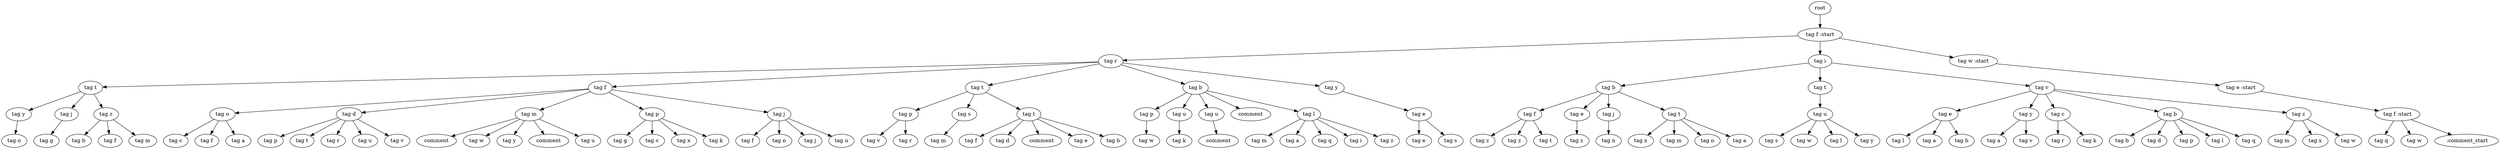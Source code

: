 digraph Tree{
0[label="root"];
0->00
00[label="tag f :start"];
00->000
000[label="tag r"];
000->0000
0000[label="tag t"];
0000->00000
00000[label="tag y"];
00000->000000
000000[label="tag o"];
0000->00001
00001[label="tag j"];
00001->000010
000010[label="tag g"];
0000->00002
00002[label="tag z"];
00002->000020
000020[label="tag b"];
00002->000021
000021[label="tag f"];
00002->000022
000022[label="tag m"];
000->0001
0001[label="tag f"];
0001->00010
00010[label="tag o"];
00010->000100
000100[label="tag c"];
00010->000101
000101[label="tag f"];
00010->000102
000102[label="tag a"];
0001->00011
00011[label="tag d"];
00011->000110
000110[label="tag p"];
00011->000111
000111[label="tag t"];
00011->000112
000112[label="tag r"];
00011->000113
000113[label="tag u"];
00011->000114
000114[label="tag v"];
0001->00012
00012[label="tag m"];
00012->000120
000120[label="comment"];
00012->000121
000121[label="tag w"];
00012->000122
000122[label="tag y"];
00012->000123
000123[label="comment"];
00012->000124
000124[label="tag u"];
0001->00013
00013[label="tag p"];
00013->000130
000130[label="tag g"];
00013->000131
000131[label="tag c"];
00013->000132
000132[label="tag x"];
00013->000133
000133[label="tag k"];
0001->00014
00014[label="tag j"];
00014->000140
000140[label="tag f"];
00014->000141
000141[label="tag n"];
00014->000142
000142[label="tag j"];
00014->000143
000143[label="tag u"];
000->0002
0002[label="tag t"];
0002->00020
00020[label="tag p"];
00020->000200
000200[label="tag v"];
00020->000201
000201[label="tag r"];
0002->00021
00021[label="tag s"];
00021->000210
000210[label="tag m"];
0002->00022
00022[label="tag t"];
00022->000220
000220[label="tag f"];
00022->000221
000221[label="tag d"];
00022->000222
000222[label="comment"];
00022->000223
000223[label="tag e"];
00022->000224
000224[label="tag b"];
000->0003
0003[label="tag b"];
0003->00030
00030[label="tag p"];
00030->000300
000300[label="tag w"];
0003->00031
00031[label="tag u"];
00031->000310
000310[label="tag k"];
0003->00032
00032[label="tag u"];
00032->000320
000320[label="comment"];
0003->00033
00033[label="comment"];
0003->00034
00034[label="tag l"];
00034->000340
000340[label="tag m"];
00034->000341
000341[label="tag a"];
00034->000342
000342[label="tag q"];
00034->000343
000343[label="tag i"];
00034->000344
000344[label="tag z"];
000->0004
0004[label="tag y"];
0004->00040
00040[label="tag e"];
00040->000400
000400[label="tag e"];
00040->000401
000401[label="tag s"];
00->001
001[label="tag i"];
001->0010
0010[label="tag b"];
0010->00100
00100[label="tag f"];
00100->001000
001000[label="tag z"];
00100->001001
001001[label="tag z"];
00100->001002
001002[label="tag t"];
0010->00101
00101[label="tag e"];
00101->001010
001010[label="tag z"];
0010->00102
00102[label="tag j"];
00102->001020
001020[label="tag n"];
0010->00103
00103[label="tag t"];
00103->001030
001030[label="tag x"];
00103->001031
001031[label="tag m"];
00103->001032
001032[label="tag n"];
00103->001033
001033[label="tag a"];
001->0011
0011[label="tag t"];
0011->00110
00110[label="tag u"];
00110->001100
001100[label="tag s"];
00110->001101
001101[label="tag w"];
00110->001102
001102[label="tag l"];
00110->001103
001103[label="tag y"];
001->0012
0012[label="tag v"];
0012->00120
00120[label="tag e"];
00120->001200
001200[label="tag l"];
00120->001201
001201[label="tag a"];
00120->001202
001202[label="tag b"];
0012->00121
00121[label="tag y"];
00121->001210
001210[label="tag a"];
00121->001211
001211[label="tag v"];
0012->00122
00122[label="tag c"];
00122->001220
001220[label="tag r"];
00122->001221
001221[label="tag k"];
0012->00123
00123[label="tag b"];
00123->001230
001230[label="tag b"];
00123->001231
001231[label="tag d"];
00123->001232
001232[label="tag p"];
00123->001233
001233[label="tag l"];
00123->001234
001234[label="tag q"];
0012->00124
00124[label="tag z"];
00124->001240
001240[label="tag m"];
00124->001241
001241[label="tag x"];
00124->001242
001242[label="tag w"];
00->002
002[label="tag w :start"];
002->0020
0020[label="tag e :start"];
0020->00200
00200[label="tag f :start"];
00200->002000
002000[label="tag q"];
00200->002001
002001[label="tag w"];
00200->002002
002002[label=" :comment_start"];
}
